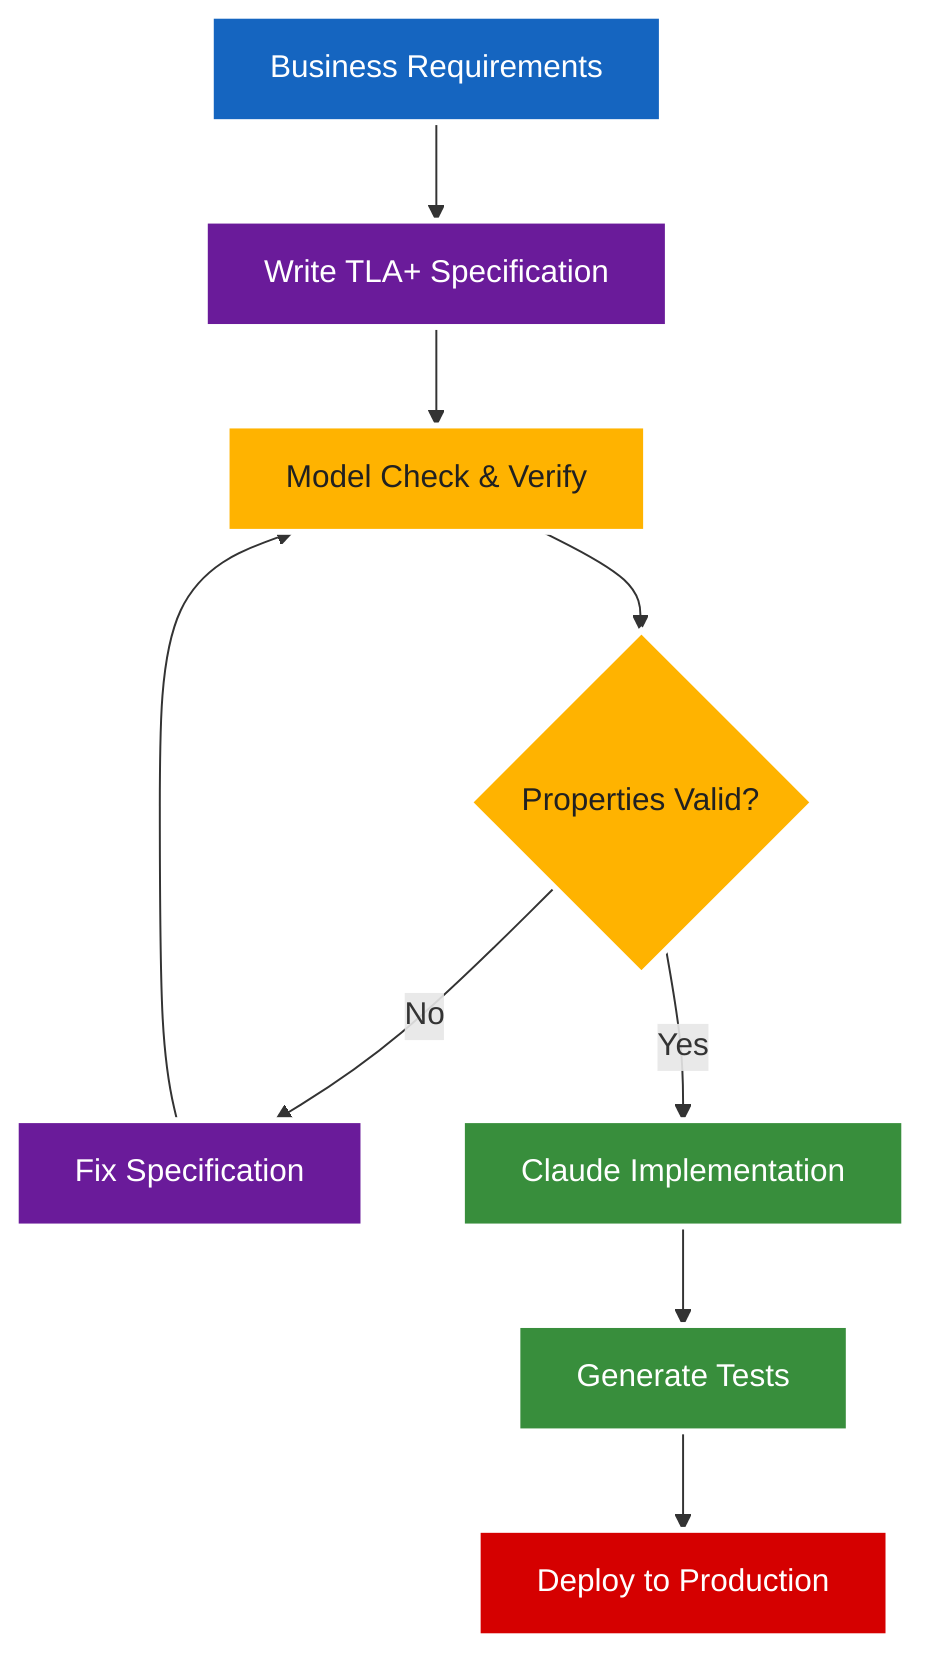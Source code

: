 flowchart TD
    A[Business Requirements] --> B[Write TLA+ Specification]
    B --> C[Model Check & Verify]
    C --> D{Properties Valid?}
    D -->|No| E[Fix Specification]
    E --> C
    D -->|Yes| F[Claude Implementation]
    F --> G[Generate Tests]
    G --> H[Deploy to Production]

    classDef requirement fill:#1565c0,stroke:#fff,stroke-width:3px,color:#fff
    classDef spec fill:#6a1b9a,stroke:#fff,stroke-width:3px,color:#fff
    classDef verify fill:#ffb300,stroke:#fff,stroke-width:3px,color:#212121
    classDef implement fill:#388e3c,stroke:#fff,stroke-width:3px,color:#fff
    classDef deploy fill:#d50000,stroke:#fff,stroke-width:3px,color:#fff

    class A requirement
    class B,E spec
    class C,D verify
    class F,G implement
    class H deploy